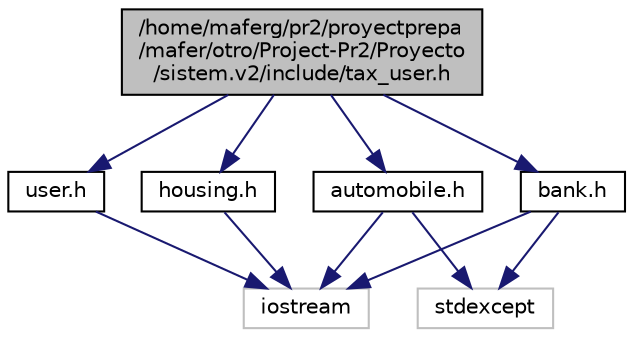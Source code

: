 digraph "/home/maferg/pr2/proyectprepa/mafer/otro/Project-Pr2/Proyecto/sistem.v2/include/tax_user.h"
{
  edge [fontname="Helvetica",fontsize="10",labelfontname="Helvetica",labelfontsize="10"];
  node [fontname="Helvetica",fontsize="10",shape=record];
  Node1 [label="/home/maferg/pr2/proyectprepa\l/mafer/otro/Project-Pr2/Proyecto\l/sistem.v2/include/tax_user.h",height=0.2,width=0.4,color="black", fillcolor="grey75", style="filled", fontcolor="black"];
  Node1 -> Node2 [color="midnightblue",fontsize="10",style="solid",fontname="Helvetica"];
  Node2 [label="user.h",height=0.2,width=0.4,color="black", fillcolor="white", style="filled",URL="$user_8h.html"];
  Node2 -> Node3 [color="midnightblue",fontsize="10",style="solid",fontname="Helvetica"];
  Node3 [label="iostream",height=0.2,width=0.4,color="grey75", fillcolor="white", style="filled"];
  Node1 -> Node4 [color="midnightblue",fontsize="10",style="solid",fontname="Helvetica"];
  Node4 [label="automobile.h",height=0.2,width=0.4,color="black", fillcolor="white", style="filled",URL="$automobile_8h.html"];
  Node4 -> Node3 [color="midnightblue",fontsize="10",style="solid",fontname="Helvetica"];
  Node4 -> Node5 [color="midnightblue",fontsize="10",style="solid",fontname="Helvetica"];
  Node5 [label="stdexcept",height=0.2,width=0.4,color="grey75", fillcolor="white", style="filled"];
  Node1 -> Node6 [color="midnightblue",fontsize="10",style="solid",fontname="Helvetica"];
  Node6 [label="bank.h",height=0.2,width=0.4,color="black", fillcolor="white", style="filled",URL="$bank_8h.html"];
  Node6 -> Node5 [color="midnightblue",fontsize="10",style="solid",fontname="Helvetica"];
  Node6 -> Node3 [color="midnightblue",fontsize="10",style="solid",fontname="Helvetica"];
  Node1 -> Node7 [color="midnightblue",fontsize="10",style="solid",fontname="Helvetica"];
  Node7 [label="housing.h",height=0.2,width=0.4,color="black", fillcolor="white", style="filled",URL="$housing_8h.html"];
  Node7 -> Node3 [color="midnightblue",fontsize="10",style="solid",fontname="Helvetica"];
}
